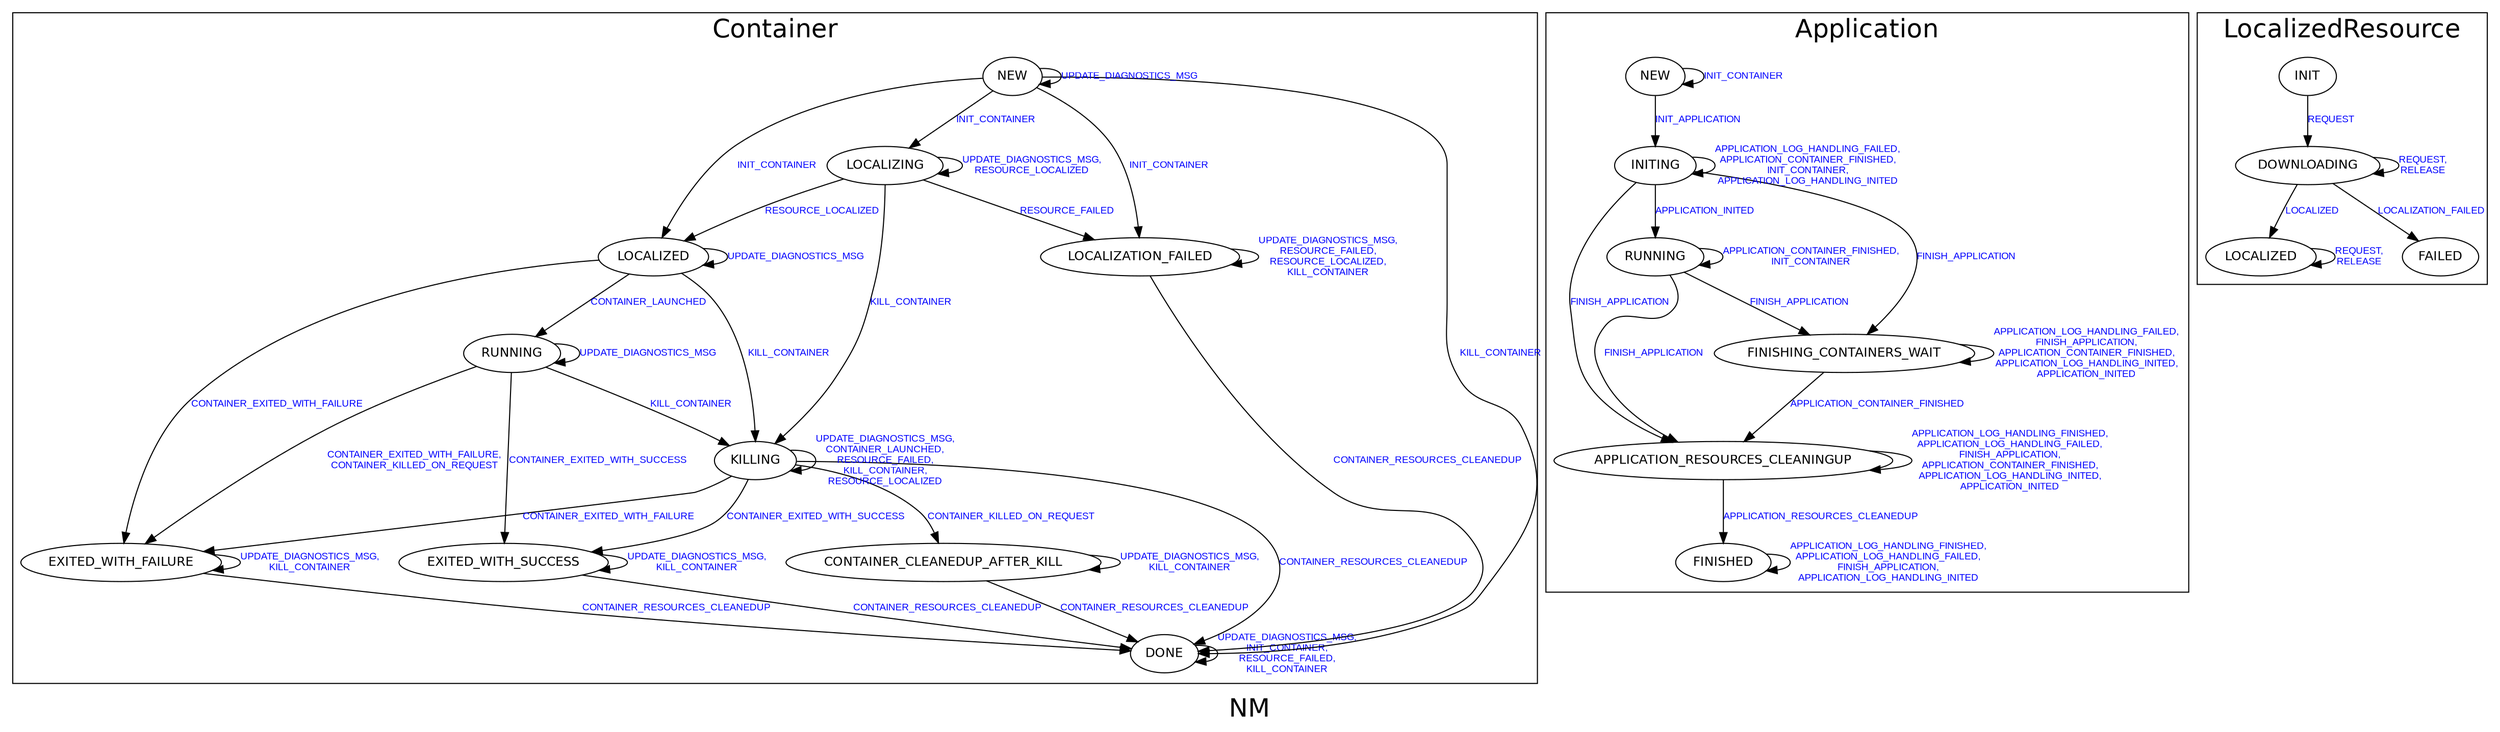 digraph NM {
graph [ label="NM", fontsize=24, fontname=Helvetica];
node [fontsize=12, fontname=Helvetica];
edge [fontsize=9, fontcolor=blue, fontname=Arial];
subgraph cluster_Container {
label="Container"
  "Container.CONTAINER_CLEANEDUP_AFTER_KILL" [ label = CONTAINER_CLEANEDUP_AFTER_KILL ];
  "Container.CONTAINER_CLEANEDUP_AFTER_KILL" -> "Container.CONTAINER_CLEANEDUP_AFTER_KILL" [ label = "UPDATE_DIAGNOSTICS_MSG,\nKILL_CONTAINER" ];
  "Container.CONTAINER_CLEANEDUP_AFTER_KILL" -> "Container.DONE" [ label = "CONTAINER_RESOURCES_CLEANEDUP" ];
  "Container.KILLING" [ label = KILLING ];
  "Container.KILLING" -> "Container.DONE" [ label = "CONTAINER_RESOURCES_CLEANEDUP" ];
  "Container.KILLING" -> "Container.KILLING" [ label = "UPDATE_DIAGNOSTICS_MSG,\nCONTAINER_LAUNCHED,\nRESOURCE_FAILED,\nKILL_CONTAINER,\nRESOURCE_LOCALIZED" ];
  "Container.KILLING" -> "Container.EXITED_WITH_FAILURE" [ label = "CONTAINER_EXITED_WITH_FAILURE" ];
  "Container.KILLING" -> "Container.CONTAINER_CLEANEDUP_AFTER_KILL" [ label = "CONTAINER_KILLED_ON_REQUEST" ];
  "Container.KILLING" -> "Container.EXITED_WITH_SUCCESS" [ label = "CONTAINER_EXITED_WITH_SUCCESS" ];
  "Container.EXITED_WITH_SUCCESS" [ label = EXITED_WITH_SUCCESS ];
  "Container.EXITED_WITH_SUCCESS" -> "Container.EXITED_WITH_SUCCESS" [ label = "UPDATE_DIAGNOSTICS_MSG,\nKILL_CONTAINER" ];
  "Container.EXITED_WITH_SUCCESS" -> "Container.DONE" [ label = "CONTAINER_RESOURCES_CLEANEDUP" ];
  "Container.RUNNING" [ label = RUNNING ];
  "Container.RUNNING" -> "Container.RUNNING" [ label = "UPDATE_DIAGNOSTICS_MSG" ];
  "Container.RUNNING" -> "Container.EXITED_WITH_FAILURE" [ label = "CONTAINER_EXITED_WITH_FAILURE,\nCONTAINER_KILLED_ON_REQUEST" ];
  "Container.RUNNING" -> "Container.EXITED_WITH_SUCCESS" [ label = "CONTAINER_EXITED_WITH_SUCCESS" ];
  "Container.RUNNING" -> "Container.KILLING" [ label = "KILL_CONTAINER" ];
  "Container.DONE" [ label = DONE ];
  "Container.DONE" -> "Container.DONE" [ label = "UPDATE_DIAGNOSTICS_MSG,\nINIT_CONTAINER,\nRESOURCE_FAILED,\nKILL_CONTAINER" ];
  "Container.LOCALIZATION_FAILED" [ label = LOCALIZATION_FAILED ];
  "Container.LOCALIZATION_FAILED" -> "Container.LOCALIZATION_FAILED" [ label = "UPDATE_DIAGNOSTICS_MSG,\nRESOURCE_FAILED,\nRESOURCE_LOCALIZED,\nKILL_CONTAINER" ];
  "Container.LOCALIZATION_FAILED" -> "Container.DONE" [ label = "CONTAINER_RESOURCES_CLEANEDUP" ];
  "Container.LOCALIZED" [ label = LOCALIZED ];
  "Container.LOCALIZED" -> "Container.LOCALIZED" [ label = "UPDATE_DIAGNOSTICS_MSG" ];
  "Container.LOCALIZED" -> "Container.EXITED_WITH_FAILURE" [ label = "CONTAINER_EXITED_WITH_FAILURE" ];
  "Container.LOCALIZED" -> "Container.RUNNING" [ label = "CONTAINER_LAUNCHED" ];
  "Container.LOCALIZED" -> "Container.KILLING" [ label = "KILL_CONTAINER" ];
  "Container.EXITED_WITH_FAILURE" [ label = EXITED_WITH_FAILURE ];
  "Container.EXITED_WITH_FAILURE" -> "Container.EXITED_WITH_FAILURE" [ label = "UPDATE_DIAGNOSTICS_MSG,\nKILL_CONTAINER" ];
  "Container.EXITED_WITH_FAILURE" -> "Container.DONE" [ label = "CONTAINER_RESOURCES_CLEANEDUP" ];
  "Container.NEW" [ label = NEW ];
  "Container.NEW" -> "Container.NEW" [ label = "UPDATE_DIAGNOSTICS_MSG" ];
  "Container.NEW" -> "Container.LOCALIZING" [ label = "INIT_CONTAINER" ];
  "Container.NEW" -> "Container.LOCALIZATION_FAILED" [ label = "INIT_CONTAINER" ];
  "Container.NEW" -> "Container.LOCALIZED" [ label = "INIT_CONTAINER" ];
  "Container.NEW" -> "Container.DONE" [ label = "KILL_CONTAINER" ];
  "Container.LOCALIZING" [ label = LOCALIZING ];
  "Container.LOCALIZING" -> "Container.LOCALIZING" [ label = "UPDATE_DIAGNOSTICS_MSG,\nRESOURCE_LOCALIZED" ];
  "Container.LOCALIZING" -> "Container.LOCALIZATION_FAILED" [ label = "RESOURCE_FAILED" ];
  "Container.LOCALIZING" -> "Container.KILLING" [ label = "KILL_CONTAINER" ];
  "Container.LOCALIZING" -> "Container.LOCALIZED" [ label = "RESOURCE_LOCALIZED" ];
}

subgraph cluster_Application {
label="Application"
  "Application.RUNNING" [ label = RUNNING ];
  "Application.RUNNING" -> "Application.FINISHING_CONTAINERS_WAIT" [ label = "FINISH_APPLICATION" ];
  "Application.RUNNING" -> "Application.APPLICATION_RESOURCES_CLEANINGUP" [ label = "FINISH_APPLICATION" ];
  "Application.RUNNING" -> "Application.RUNNING" [ label = "APPLICATION_CONTAINER_FINISHED,\nINIT_CONTAINER" ];
  "Application.FINISHING_CONTAINERS_WAIT" [ label = FINISHING_CONTAINERS_WAIT ];
  "Application.FINISHING_CONTAINERS_WAIT" -> "Application.FINISHING_CONTAINERS_WAIT" [ label = "APPLICATION_LOG_HANDLING_FAILED,\nFINISH_APPLICATION,\nAPPLICATION_CONTAINER_FINISHED,\nAPPLICATION_LOG_HANDLING_INITED,\nAPPLICATION_INITED" ];
  "Application.FINISHING_CONTAINERS_WAIT" -> "Application.APPLICATION_RESOURCES_CLEANINGUP" [ label = "APPLICATION_CONTAINER_FINISHED" ];
  "Application.INITING" [ label = INITING ];
  "Application.INITING" -> "Application.INITING" [ label = "APPLICATION_LOG_HANDLING_FAILED,\nAPPLICATION_CONTAINER_FINISHED,\nINIT_CONTAINER,\nAPPLICATION_LOG_HANDLING_INITED" ];
  "Application.INITING" -> "Application.FINISHING_CONTAINERS_WAIT" [ label = "FINISH_APPLICATION" ];
  "Application.INITING" -> "Application.APPLICATION_RESOURCES_CLEANINGUP" [ label = "FINISH_APPLICATION" ];
  "Application.INITING" -> "Application.RUNNING" [ label = "APPLICATION_INITED" ];
  "Application.APPLICATION_RESOURCES_CLEANINGUP" [ label = APPLICATION_RESOURCES_CLEANINGUP ];
  "Application.APPLICATION_RESOURCES_CLEANINGUP" -> "Application.APPLICATION_RESOURCES_CLEANINGUP" [ label = "APPLICATION_LOG_HANDLING_FINISHED,\nAPPLICATION_LOG_HANDLING_FAILED,\nFINISH_APPLICATION,\nAPPLICATION_CONTAINER_FINISHED,\nAPPLICATION_LOG_HANDLING_INITED,\nAPPLICATION_INITED" ];
  "Application.APPLICATION_RESOURCES_CLEANINGUP" -> "Application.FINISHED" [ label = "APPLICATION_RESOURCES_CLEANEDUP" ];
  "Application.NEW" [ label = NEW ];
  "Application.NEW" -> "Application.INITING" [ label = "INIT_APPLICATION" ];
  "Application.NEW" -> "Application.NEW" [ label = "INIT_CONTAINER" ];
  "Application.FINISHED" [ label = FINISHED ];
  "Application.FINISHED" -> "Application.FINISHED" [ label = "APPLICATION_LOG_HANDLING_FINISHED,\nAPPLICATION_LOG_HANDLING_FAILED,\nFINISH_APPLICATION,\nAPPLICATION_LOG_HANDLING_INITED" ];
}

subgraph cluster_LocalizedResource {
label="LocalizedResource"
  "LocalizedResource.INIT" [ label = INIT ];
  "LocalizedResource.INIT" -> "LocalizedResource.DOWNLOADING" [ label = "REQUEST" ];
  "LocalizedResource.FAILED" [ label = FAILED ];
  "LocalizedResource.DOWNLOADING" [ label = DOWNLOADING ];
  "LocalizedResource.DOWNLOADING" -> "LocalizedResource.LOCALIZED" [ label = "LOCALIZED" ];
  "LocalizedResource.DOWNLOADING" -> "LocalizedResource.DOWNLOADING" [ label = "REQUEST,\nRELEASE" ];
  "LocalizedResource.DOWNLOADING" -> "LocalizedResource.FAILED" [ label = "LOCALIZATION_FAILED" ];
  "LocalizedResource.LOCALIZED" [ label = LOCALIZED ];
  "LocalizedResource.LOCALIZED" -> "LocalizedResource.LOCALIZED" [ label = "REQUEST,\nRELEASE" ];
}

}
